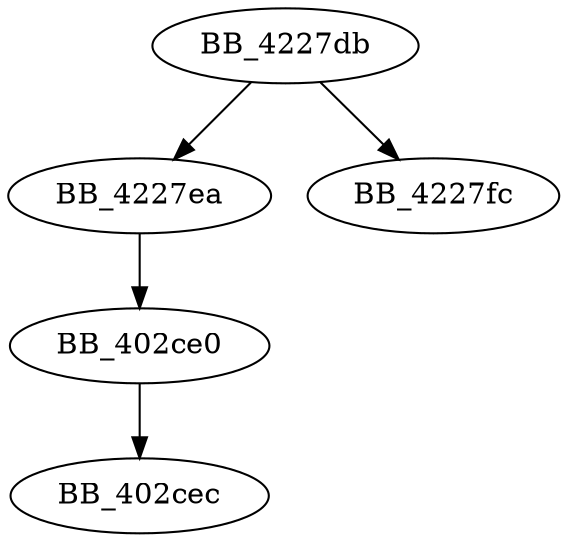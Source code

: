 DiGraph sub_4227DB{
BB_402ce0->BB_402cec
BB_4227db->BB_4227ea
BB_4227db->BB_4227fc
BB_4227ea->BB_402ce0
}
